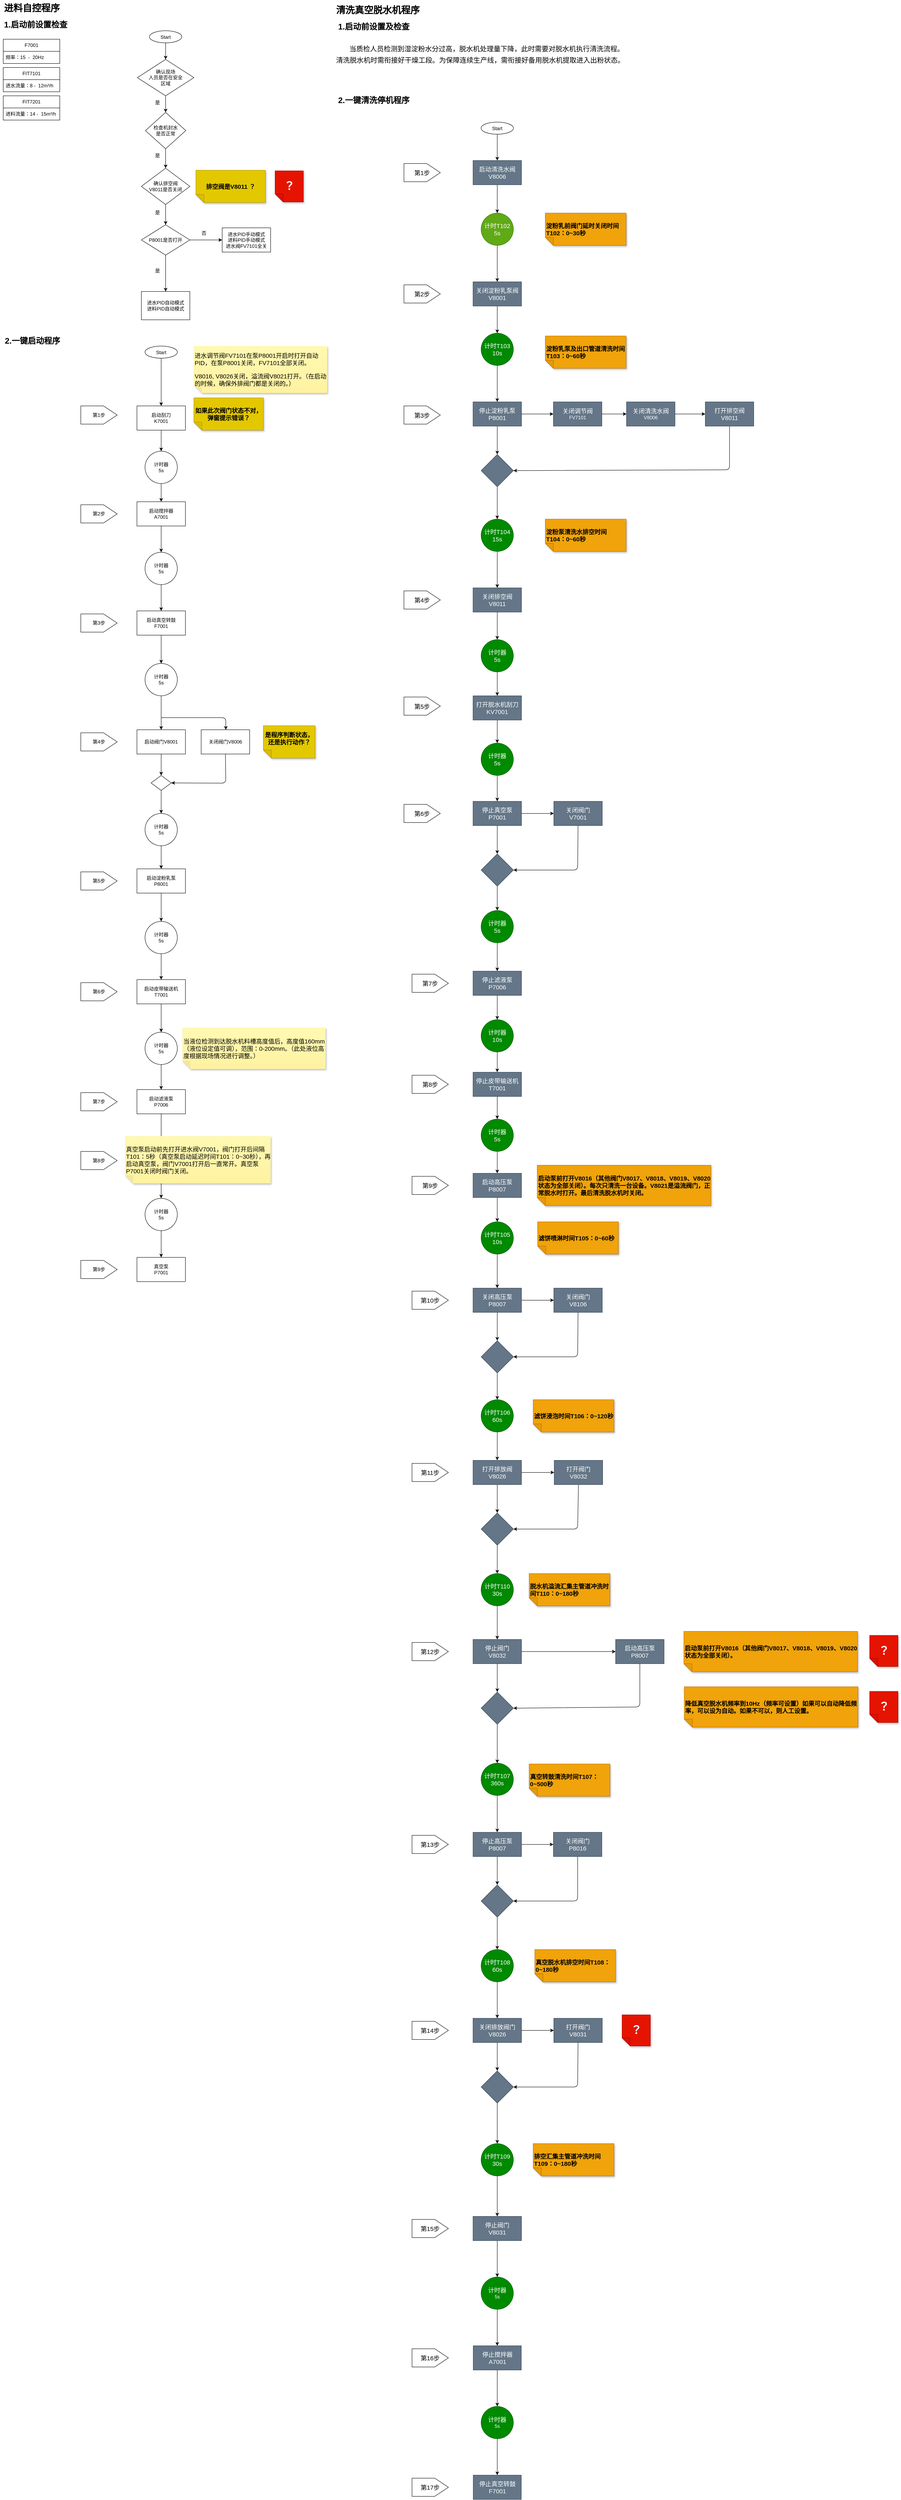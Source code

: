 <mxfile>
    <diagram id="wImYX9leGLHuQFXVxH7y" name="第 1 页">
        <mxGraphModel dx="1159" dy="1942" grid="1" gridSize="10" guides="1" tooltips="1" connect="1" arrows="1" fold="1" page="1" pageScale="1" pageWidth="827" pageHeight="1169" math="0" shadow="0">
            <root>
                <mxCell id="0"/>
                <mxCell id="1" parent="0"/>
                <mxCell id="384" value="F7001" style="swimlane;fontStyle=0;childLayout=stackLayout;horizontal=1;startSize=30;horizontalStack=0;resizeParent=1;resizeParentMax=0;resizeLast=0;collapsible=1;marginBottom=0;whiteSpace=wrap;html=1;fontFamily=Helvetica;fontSize=12;fontColor=default;fillColor=none;gradientColor=none;" parent="1" vertex="1">
                    <mxGeometry x="18" y="-1065" width="140" height="60" as="geometry"/>
                </mxCell>
                <mxCell id="385" value="频率：15&amp;nbsp; -&amp;nbsp; 20Hz" style="text;strokeColor=none;fillColor=none;align=left;verticalAlign=middle;spacingLeft=4;spacingRight=4;overflow=hidden;points=[[0,0.5],[1,0.5]];portConstraint=eastwest;rotatable=0;whiteSpace=wrap;html=1;fontFamily=Helvetica;fontSize=12;fontColor=default;" parent="384" vertex="1">
                    <mxGeometry y="30" width="140" height="30" as="geometry"/>
                </mxCell>
                <mxCell id="388" value="FIT7101" style="swimlane;fontStyle=0;childLayout=stackLayout;horizontal=1;startSize=30;horizontalStack=0;resizeParent=1;resizeParentMax=0;resizeLast=0;collapsible=1;marginBottom=0;whiteSpace=wrap;html=1;fontFamily=Helvetica;fontSize=12;fontColor=default;fillColor=none;gradientColor=none;" parent="1" vertex="1">
                    <mxGeometry x="18" y="-995" width="140" height="60" as="geometry"/>
                </mxCell>
                <mxCell id="389" value="进水流量：8 -&amp;nbsp; 12m³/h" style="text;strokeColor=none;fillColor=none;align=left;verticalAlign=middle;spacingLeft=4;spacingRight=4;overflow=hidden;points=[[0,0.5],[1,0.5]];portConstraint=eastwest;rotatable=0;whiteSpace=wrap;html=1;fontFamily=Helvetica;fontSize=12;fontColor=default;" parent="388" vertex="1">
                    <mxGeometry y="30" width="140" height="30" as="geometry"/>
                </mxCell>
                <UserObject label="FIT7201" tags="" id="390">
                    <mxCell style="swimlane;fontStyle=0;childLayout=stackLayout;horizontal=1;startSize=30;horizontalStack=0;resizeParent=1;resizeParentMax=0;resizeLast=0;collapsible=1;marginBottom=0;whiteSpace=wrap;html=1;fontFamily=Helvetica;fontSize=12;fontColor=default;fillColor=none;gradientColor=none;" parent="1" vertex="1">
                        <mxGeometry x="18" y="-925" width="140" height="60" as="geometry"/>
                    </mxCell>
                </UserObject>
                <mxCell id="391" value="进料流量：14 -&amp;nbsp; 15m³/h" style="text;strokeColor=none;fillColor=none;align=left;verticalAlign=middle;spacingLeft=4;spacingRight=4;overflow=hidden;points=[[0,0.5],[1,0.5]];portConstraint=eastwest;rotatable=0;whiteSpace=wrap;html=1;fontFamily=Helvetica;fontSize=12;fontColor=default;" parent="390" vertex="1">
                    <mxGeometry y="30" width="140" height="30" as="geometry"/>
                </mxCell>
                <mxCell id="427" value="" style="edgeStyle=none;html=1;fontFamily=Helvetica;fontSize=12;fontColor=default;" parent="1" source="425" target="426" edge="1">
                    <mxGeometry relative="1" as="geometry"/>
                </mxCell>
                <mxCell id="425" value="Start" style="ellipse;align=center;" parent="1" vertex="1">
                    <mxGeometry x="380" y="-1086" width="80" height="30" as="geometry"/>
                </mxCell>
                <mxCell id="431" value="" style="edgeStyle=none;html=1;fontFamily=Helvetica;fontSize=12;fontColor=default;" parent="1" source="426" target="430" edge="1">
                    <mxGeometry relative="1" as="geometry"/>
                </mxCell>
                <mxCell id="426" value="确认现场&lt;br&gt;人员是否在安全&lt;br&gt;区域" style="rhombus;whiteSpace=wrap;html=1;align=center;" parent="1" vertex="1">
                    <mxGeometry x="350" y="-1015" width="140" height="90" as="geometry"/>
                </mxCell>
                <mxCell id="440" style="edgeStyle=none;html=1;exitX=0.5;exitY=1;exitDx=0;exitDy=0;entryX=0.5;entryY=0;entryDx=0;entryDy=0;fontFamily=Helvetica;fontSize=12;fontColor=default;" parent="1" source="430" target="439" edge="1">
                    <mxGeometry relative="1" as="geometry"/>
                </mxCell>
                <mxCell id="430" value="检查机封水&lt;br&gt;是否正常" style="rhombus;whiteSpace=wrap;html=1;" parent="1" vertex="1">
                    <mxGeometry x="370" y="-884" width="100" height="90" as="geometry"/>
                </mxCell>
                <mxCell id="448" style="edgeStyle=none;html=1;exitX=0.5;exitY=1;exitDx=0;exitDy=0;entryX=0.5;entryY=0;entryDx=0;entryDy=0;fontFamily=Helvetica;fontSize=12;fontColor=default;" parent="1" source="439" target="443" edge="1">
                    <mxGeometry relative="1" as="geometry"/>
                </mxCell>
                <mxCell id="439" value="确认排空阀&lt;br&gt;V8011是否关闭" style="rhombus;whiteSpace=wrap;html=1;" parent="1" vertex="1">
                    <mxGeometry x="360" y="-746" width="120" height="90" as="geometry"/>
                </mxCell>
                <mxCell id="441" value="" style="edgeStyle=none;html=1;fontFamily=Helvetica;fontSize=12;fontColor=default;" parent="1" source="443" target="444" edge="1">
                    <mxGeometry relative="1" as="geometry"/>
                </mxCell>
                <mxCell id="442" value="" style="edgeStyle=none;html=1;fontFamily=Helvetica;fontSize=12;fontColor=default;" parent="1" source="443" target="446" edge="1">
                    <mxGeometry relative="1" as="geometry"/>
                </mxCell>
                <mxCell id="443" value="P8001是否打开" style="rhombus;whiteSpace=wrap;html=1;" parent="1" vertex="1">
                    <mxGeometry x="360" y="-606" width="120" height="75" as="geometry"/>
                </mxCell>
                <mxCell id="444" value="进水PID自动模式&lt;br&gt;进料PID自动模式" style="whiteSpace=wrap;html=1;" parent="1" vertex="1">
                    <mxGeometry x="360" y="-441" width="120" height="70" as="geometry"/>
                </mxCell>
                <mxCell id="445" value="是" style="text;strokeColor=none;align=center;fillColor=none;html=1;verticalAlign=middle;whiteSpace=wrap;rounded=0;fontFamily=Helvetica;fontSize=12;fontColor=default;" parent="1" vertex="1">
                    <mxGeometry x="381" y="-507" width="38" height="30" as="geometry"/>
                </mxCell>
                <mxCell id="446" value="进水PID手动模式&lt;br&gt;进料PID手动模式&lt;br&gt;进水阀FV7101全关" style="whiteSpace=wrap;html=1;" parent="1" vertex="1">
                    <mxGeometry x="560" y="-598.5" width="120" height="60" as="geometry"/>
                </mxCell>
                <mxCell id="447" value="否" style="text;strokeColor=none;align=center;fillColor=none;html=1;verticalAlign=middle;whiteSpace=wrap;rounded=0;fontFamily=Helvetica;fontSize=12;fontColor=default;" parent="1" vertex="1">
                    <mxGeometry x="495" y="-600" width="40" height="30" as="geometry"/>
                </mxCell>
                <mxCell id="449" value="是" style="text;strokeColor=none;align=center;fillColor=none;html=1;verticalAlign=middle;whiteSpace=wrap;rounded=0;fontFamily=Helvetica;fontSize=12;fontColor=default;" parent="1" vertex="1">
                    <mxGeometry x="381" y="-651" width="38" height="30" as="geometry"/>
                </mxCell>
                <mxCell id="450" value="是" style="text;strokeColor=none;align=center;fillColor=none;html=1;verticalAlign=middle;whiteSpace=wrap;rounded=0;fontFamily=Helvetica;fontSize=12;fontColor=default;" parent="1" vertex="1">
                    <mxGeometry x="381" y="-792" width="38" height="30" as="geometry"/>
                </mxCell>
                <mxCell id="451" value="是" style="text;strokeColor=none;align=center;fillColor=none;html=1;verticalAlign=middle;whiteSpace=wrap;rounded=0;fontFamily=Helvetica;fontSize=12;fontColor=default;" parent="1" vertex="1">
                    <mxGeometry x="381" y="-923" width="38" height="30" as="geometry"/>
                </mxCell>
                <mxCell id="458" value="" style="edgeStyle=none;html=1;fontFamily=Helvetica;fontSize=12;fontColor=default;" parent="1" source="452" target="457" edge="1">
                    <mxGeometry relative="1" as="geometry"/>
                </mxCell>
                <mxCell id="452" value="Start" style="ellipse" parent="1" vertex="1">
                    <mxGeometry x="369" y="-306" width="80" height="30" as="geometry"/>
                </mxCell>
                <mxCell id="462" value="" style="edgeStyle=none;html=1;fontFamily=Helvetica;fontSize=12;fontColor=default;" parent="1" source="457" target="461" edge="1">
                    <mxGeometry relative="1" as="geometry"/>
                </mxCell>
                <mxCell id="457" value="启动刮刀&lt;br&gt;K7001" style="whiteSpace=wrap;html=1;" parent="1" vertex="1">
                    <mxGeometry x="349" y="-158" width="120" height="60" as="geometry"/>
                </mxCell>
                <mxCell id="464" value="" style="edgeStyle=none;html=1;fontFamily=Helvetica;fontSize=12;fontColor=default;" parent="1" source="461" target="463" edge="1">
                    <mxGeometry relative="1" as="geometry"/>
                </mxCell>
                <mxCell id="461" value="计时器&lt;br&gt;5s" style="ellipse;whiteSpace=wrap;html=1;" parent="1" vertex="1">
                    <mxGeometry x="369" y="-46" width="80" height="80" as="geometry"/>
                </mxCell>
                <mxCell id="466" value="" style="edgeStyle=none;html=1;fontFamily=Helvetica;fontSize=12;fontColor=default;" parent="1" source="463" target="465" edge="1">
                    <mxGeometry relative="1" as="geometry"/>
                </mxCell>
                <mxCell id="463" value="启动搅拌器&lt;br&gt;A7001" style="whiteSpace=wrap;html=1;" parent="1" vertex="1">
                    <mxGeometry x="349" y="79" width="120" height="60" as="geometry"/>
                </mxCell>
                <mxCell id="468" value="" style="edgeStyle=none;html=1;fontFamily=Helvetica;fontSize=12;fontColor=default;" parent="1" source="465" target="467" edge="1">
                    <mxGeometry relative="1" as="geometry"/>
                </mxCell>
                <mxCell id="465" value="计时器&lt;br&gt;5s" style="ellipse;whiteSpace=wrap;html=1;" parent="1" vertex="1">
                    <mxGeometry x="369" y="204" width="80" height="80" as="geometry"/>
                </mxCell>
                <mxCell id="470" value="" style="edgeStyle=none;html=1;fontFamily=Helvetica;fontSize=12;fontColor=default;" parent="1" source="467" target="469" edge="1">
                    <mxGeometry relative="1" as="geometry"/>
                </mxCell>
                <mxCell id="467" value="启动真空转鼓&lt;br&gt;F7001" style="whiteSpace=wrap;html=1;" parent="1" vertex="1">
                    <mxGeometry x="349" y="349" width="120" height="60" as="geometry"/>
                </mxCell>
                <mxCell id="472" value="" style="edgeStyle=none;html=1;fontFamily=Helvetica;fontSize=12;fontColor=default;" parent="1" source="469" target="471" edge="1">
                    <mxGeometry relative="1" as="geometry"/>
                </mxCell>
                <mxCell id="469" value="计时器&lt;br&gt;5s" style="ellipse;whiteSpace=wrap;html=1;" parent="1" vertex="1">
                    <mxGeometry x="369" y="479" width="80" height="80" as="geometry"/>
                </mxCell>
                <mxCell id="484" value="" style="edgeStyle=none;html=1;fontFamily=Helvetica;fontSize=12;fontColor=default;" parent="1" source="471" target="483" edge="1">
                    <mxGeometry relative="1" as="geometry"/>
                </mxCell>
                <mxCell id="471" value="启动阀门V8001" style="whiteSpace=wrap;html=1;" parent="1" vertex="1">
                    <mxGeometry x="349" y="643" width="120" height="60" as="geometry"/>
                </mxCell>
                <mxCell id="485" style="edgeStyle=none;html=1;entryX=1;entryY=0.5;entryDx=0;entryDy=0;fontFamily=Helvetica;fontSize=12;fontColor=default;exitX=0.5;exitY=1;exitDx=0;exitDy=0;" parent="1" source="477" target="483" edge="1">
                    <mxGeometry relative="1" as="geometry">
                        <Array as="points">
                            <mxPoint x="569" y="775"/>
                        </Array>
                    </mxGeometry>
                </mxCell>
                <mxCell id="477" value="关闭阀门V8006" style="whiteSpace=wrap;html=1;" parent="1" vertex="1">
                    <mxGeometry x="508" y="643" width="120" height="60" as="geometry"/>
                </mxCell>
                <mxCell id="479" value="" style="edgeStyle=none;orthogonalLoop=1;jettySize=auto;html=1;fontFamily=Helvetica;fontSize=12;fontColor=default;" parent="1" edge="1">
                    <mxGeometry width="80" relative="1" as="geometry">
                        <mxPoint x="409" y="613" as="sourcePoint"/>
                        <mxPoint x="569" y="643" as="targetPoint"/>
                        <Array as="points">
                            <mxPoint x="569" y="613"/>
                        </Array>
                    </mxGeometry>
                </mxCell>
                <mxCell id="487" value="" style="edgeStyle=none;html=1;fontFamily=Helvetica;fontSize=12;fontColor=default;" parent="1" source="483" target="486" edge="1">
                    <mxGeometry relative="1" as="geometry"/>
                </mxCell>
                <mxCell id="483" value="" style="rhombus;whiteSpace=wrap;html=1;" parent="1" vertex="1">
                    <mxGeometry x="384" y="756" width="50" height="37" as="geometry"/>
                </mxCell>
                <mxCell id="489" value="" style="edgeStyle=none;html=1;fontFamily=Helvetica;fontSize=12;fontColor=default;" parent="1" source="486" target="488" edge="1">
                    <mxGeometry relative="1" as="geometry"/>
                </mxCell>
                <mxCell id="486" value="计时器&lt;br&gt;5s" style="ellipse;whiteSpace=wrap;html=1;" parent="1" vertex="1">
                    <mxGeometry x="369" y="850" width="80" height="80" as="geometry"/>
                </mxCell>
                <mxCell id="491" value="" style="edgeStyle=none;html=1;fontFamily=Helvetica;fontSize=12;fontColor=default;" parent="1" source="488" target="490" edge="1">
                    <mxGeometry relative="1" as="geometry"/>
                </mxCell>
                <mxCell id="488" value="启动淀粉乳泵&lt;br&gt;P8001" style="whiteSpace=wrap;html=1;" parent="1" vertex="1">
                    <mxGeometry x="349" y="987" width="120" height="60" as="geometry"/>
                </mxCell>
                <mxCell id="493" value="" style="edgeStyle=none;html=1;fontFamily=Helvetica;fontSize=12;fontColor=default;" parent="1" source="490" target="492" edge="1">
                    <mxGeometry relative="1" as="geometry"/>
                </mxCell>
                <mxCell id="490" value="计时器&lt;br&gt;5s" style="ellipse;whiteSpace=wrap;html=1;" parent="1" vertex="1">
                    <mxGeometry x="369" y="1117" width="80" height="80" as="geometry"/>
                </mxCell>
                <mxCell id="497" value="" style="edgeStyle=none;html=1;fontFamily=Helvetica;fontSize=12;fontColor=#FFFFFF;" parent="1" source="492" target="496" edge="1">
                    <mxGeometry relative="1" as="geometry"/>
                </mxCell>
                <mxCell id="492" value="启动皮带输送机&lt;br&gt;T7001" style="whiteSpace=wrap;html=1;" parent="1" vertex="1">
                    <mxGeometry x="349" y="1261" width="120" height="60" as="geometry"/>
                </mxCell>
                <mxCell id="494" value="&lt;p style=&quot;font-size: 15px;&quot; class=&quot;MsoNormal&quot;&gt;&lt;span&gt;当液位检测到达脱水机料槽高度值后，&lt;/span&gt;高度值160mm（液位设定值可调），范围：0-200mm。（此处液位高度根据现场情况进行调整。）&lt;/p&gt;&lt;p class=&quot;MsoNormal&quot;&gt;&lt;span&gt;&lt;/span&gt;&lt;/p&gt;" style="shape=note;whiteSpace=wrap;html=1;backgroundOutline=1;fontColor=#000000;darkOpacity=0.05;fillColor=#FFF9B2;strokeColor=none;fillStyle=solid;direction=west;gradientDirection=north;gradientColor=#FFF2A1;shadow=1;size=20;pointerEvents=1;fontFamily=Helvetica;fontSize=12;align=left;" parent="1" vertex="1">
                    <mxGeometry x="461.75" y="1380" width="354.25" height="102" as="geometry"/>
                </mxCell>
                <mxCell id="499" value="" style="edgeStyle=none;html=1;fontFamily=Helvetica;fontSize=12;fontColor=#FFFFFF;" parent="1" source="496" target="498" edge="1">
                    <mxGeometry relative="1" as="geometry"/>
                </mxCell>
                <mxCell id="496" value="计时器&lt;br&gt;5s" style="ellipse;whiteSpace=wrap;html=1;" parent="1" vertex="1">
                    <mxGeometry x="369" y="1391" width="80" height="80" as="geometry"/>
                </mxCell>
                <mxCell id="501" value="" style="edgeStyle=none;html=1;fontFamily=Helvetica;fontSize=12;fontColor=#FFFFFF;" parent="1" source="498" target="500" edge="1">
                    <mxGeometry relative="1" as="geometry"/>
                </mxCell>
                <mxCell id="498" value="启动滤液泵&lt;br&gt;P7006" style="whiteSpace=wrap;html=1;" parent="1" vertex="1">
                    <mxGeometry x="349" y="1533" width="120" height="60" as="geometry"/>
                </mxCell>
                <mxCell id="503" value="" style="edgeStyle=none;html=1;fontFamily=Helvetica;fontSize=12;fontColor=#FFFFFF;" parent="1" source="500" target="502" edge="1">
                    <mxGeometry relative="1" as="geometry"/>
                </mxCell>
                <mxCell id="500" value="计时器&lt;br&gt;5s" style="ellipse;whiteSpace=wrap;html=1;" parent="1" vertex="1">
                    <mxGeometry x="369" y="1802" width="80" height="80" as="geometry"/>
                </mxCell>
                <mxCell id="502" value="真空泵&lt;br&gt;P7001" style="whiteSpace=wrap;html=1;" parent="1" vertex="1">
                    <mxGeometry x="349" y="1948" width="120" height="60" as="geometry"/>
                </mxCell>
                <mxCell id="504" value="&lt;p style=&quot;&quot; class=&quot;MsoNormal&quot;&gt;&lt;font style=&quot;font-size: 15px;&quot;&gt;真空泵启动前先打开进水阀V7001，阀门打开后间隔T101：5秒（真空泵启动延迟时间T101：0~30秒），再启动真空泵，阀门V7001打开后一直常开。真空泵P7001关闭时阀门关闭。&lt;/font&gt;&lt;span&gt;&lt;/span&gt;&lt;/p&gt;&lt;p class=&quot;MsoNormal&quot;&gt;&lt;span&gt;&lt;/span&gt;&lt;/p&gt;" style="shape=note;whiteSpace=wrap;html=1;backgroundOutline=1;fontColor=#000000;darkOpacity=0.05;fillColor=#FFF9B2;strokeColor=none;fillStyle=solid;direction=west;gradientDirection=north;gradientColor=#FFF2A1;shadow=1;size=20;pointerEvents=1;fontFamily=Helvetica;fontSize=12;align=left;" parent="1" vertex="1">
                    <mxGeometry x="320" y="1648" width="360" height="117" as="geometry"/>
                </mxCell>
                <mxCell id="505" value="&lt;p style=&quot;font-size: 15px;&quot; class=&quot;MsoNormal&quot;&gt;&lt;font style=&quot;font-size: 15px;&quot;&gt;进水调节阀FV7101在泵P8001开启时打开自动PID，在泵P8001关闭，FV7101全部关闭。&lt;/font&gt;&lt;/p&gt;&lt;p style=&quot;font-size: 15px;&quot; class=&quot;MsoNormal&quot;&gt;&lt;font style=&quot;font-size: 15px;&quot;&gt;V8016, V8026关闭，溢流阀V8021打开。（在启动的时候，确保外排阀门都是关闭的。）&lt;/font&gt;&lt;span style=&quot;font-size: 13px;&quot;&gt;&lt;/span&gt;&lt;/p&gt;&lt;p class=&quot;MsoNormal&quot;&gt;&lt;span&gt;&lt;/span&gt;&lt;/p&gt;" style="shape=note;whiteSpace=wrap;html=1;backgroundOutline=1;fontColor=#000000;darkOpacity=0.05;fillColor=#FFF9B2;strokeColor=none;fillStyle=solid;direction=west;gradientDirection=north;gradientColor=#FFF2A1;shadow=1;size=20;pointerEvents=1;fontFamily=Helvetica;fontSize=12;align=left;" parent="1" vertex="1">
                    <mxGeometry x="490" y="-306" width="330" height="116" as="geometry"/>
                </mxCell>
                <mxCell id="506" value="第1步" style="shape=offPageConnector;whiteSpace=wrap;html=1;direction=north;" parent="1" vertex="1">
                    <mxGeometry x="210" y="-158" width="90" height="45" as="geometry"/>
                </mxCell>
                <mxCell id="509" value="1.启动前设置检查" style="text;strokeColor=none;fillColor=none;html=1;fontSize=20;fontStyle=1;verticalAlign=middle;align=center;" parent="1" vertex="1">
                    <mxGeometry x="18" y="-1122" width="160" height="40" as="geometry"/>
                </mxCell>
                <mxCell id="510" value="2.一键启动程序" style="text;strokeColor=none;fillColor=none;html=1;fontSize=20;fontStyle=1;verticalAlign=middle;align=center;" parent="1" vertex="1">
                    <mxGeometry x="10" y="-340" width="160" height="40" as="geometry"/>
                </mxCell>
                <mxCell id="511" value="第2步" style="shape=offPageConnector;whiteSpace=wrap;html=1;direction=north;" parent="1" vertex="1">
                    <mxGeometry x="210" y="86.5" width="90" height="45" as="geometry"/>
                </mxCell>
                <mxCell id="512" value="第3步" style="shape=offPageConnector;whiteSpace=wrap;html=1;direction=north;" parent="1" vertex="1">
                    <mxGeometry x="210" y="356.5" width="90" height="45" as="geometry"/>
                </mxCell>
                <mxCell id="513" value="第4步" style="shape=offPageConnector;whiteSpace=wrap;html=1;direction=north;" parent="1" vertex="1">
                    <mxGeometry x="210" y="650.5" width="90" height="45" as="geometry"/>
                </mxCell>
                <mxCell id="514" value="第5步" style="shape=offPageConnector;whiteSpace=wrap;html=1;direction=north;" parent="1" vertex="1">
                    <mxGeometry x="210" y="994.5" width="90" height="45" as="geometry"/>
                </mxCell>
                <mxCell id="515" value="第6步" style="shape=offPageConnector;whiteSpace=wrap;html=1;direction=north;" parent="1" vertex="1">
                    <mxGeometry x="210" y="1268.5" width="90" height="45" as="geometry"/>
                </mxCell>
                <mxCell id="516" value="第7步" style="shape=offPageConnector;whiteSpace=wrap;html=1;direction=north;" parent="1" vertex="1">
                    <mxGeometry x="210" y="1540.5" width="90" height="45" as="geometry"/>
                </mxCell>
                <mxCell id="517" value="第8步" style="shape=offPageConnector;whiteSpace=wrap;html=1;direction=north;" parent="1" vertex="1">
                    <mxGeometry x="210" y="1686" width="90" height="45" as="geometry"/>
                </mxCell>
                <mxCell id="518" value="第9步" style="shape=offPageConnector;whiteSpace=wrap;html=1;direction=north;" parent="1" vertex="1">
                    <mxGeometry x="210" y="1955.5" width="90" height="45" as="geometry"/>
                </mxCell>
                <mxCell id="519" value="&lt;font style=&quot;font-size: 15px;&quot;&gt;&lt;b&gt;是程序判断状态，还是执行动作？&lt;br&gt;&lt;br&gt;&lt;/b&gt;&lt;/font&gt;" style="shape=note;whiteSpace=wrap;html=1;backgroundOutline=1;fontColor=#000000;darkOpacity=0.05;fillColor=#e3c800;strokeColor=#B09500;fillStyle=solid;direction=west;gradientDirection=north;shadow=1;size=20;pointerEvents=1;" parent="1" vertex="1">
                    <mxGeometry x="662" y="633" width="128" height="80" as="geometry"/>
                </mxCell>
                <mxCell id="521" value="&lt;font style=&quot;font-size: 15px;&quot;&gt;&lt;b&gt;如果此次阀门状态不对，弹窗提示错误？&lt;br&gt;&lt;/b&gt;&lt;/font&gt;" style="shape=note;whiteSpace=wrap;html=1;backgroundOutline=1;fontColor=#000000;darkOpacity=0.05;fillColor=#e3c800;strokeColor=#B09500;fillStyle=solid;direction=west;gradientDirection=north;shadow=1;size=20;pointerEvents=1;" parent="1" vertex="1">
                    <mxGeometry x="490" y="-178" width="172" height="80" as="geometry"/>
                </mxCell>
                <mxCell id="522" value="清洗真空脱水机程序" style="text;strokeColor=none;fillColor=none;html=1;fontSize=23;fontStyle=1;verticalAlign=middle;align=center;" vertex="1" parent="1">
                    <mxGeometry x="840" y="-1157" width="210" height="40" as="geometry"/>
                </mxCell>
                <mxCell id="523" value="进料自控程序" style="text;strokeColor=none;fillColor=none;html=1;fontSize=23;fontStyle=1;verticalAlign=middle;align=left;" vertex="1" parent="1">
                    <mxGeometry x="18" y="-1162" width="210" height="40" as="geometry"/>
                </mxCell>
                <mxCell id="524" value="1.启动前设置及检查" style="text;strokeColor=none;fillColor=none;html=1;fontSize=20;fontStyle=1;verticalAlign=middle;align=center;" vertex="1" parent="1">
                    <mxGeometry x="840" y="-1117" width="190" height="40" as="geometry"/>
                </mxCell>
                <mxCell id="525" value="&lt;p style=&quot;&quot; class=&quot;MsoNormal&quot;&gt;&lt;span&gt;&lt;font style=&quot;font-size: 17px;&quot;&gt;&amp;nbsp; &amp;nbsp; &amp;nbsp; &amp;nbsp;当质检人员检测到湿淀粉水分过高，脱水机处理量下降，此时需要对脱水机执行清洗流程。清洗脱水机时需衔接好干燥工段。为保障连续生产线，需衔接好备用脱水机提取进入出粉状态。&lt;/font&gt;&lt;/span&gt;&lt;span&gt;&lt;/span&gt;&lt;/p&gt;" style="text;strokeColor=none;align=left;fillColor=none;html=1;verticalAlign=middle;whiteSpace=wrap;rounded=0;fontSize=23;" vertex="1" parent="1">
                    <mxGeometry x="840" y="-1084" width="730" height="110" as="geometry"/>
                </mxCell>
                <mxCell id="526" value="2.一键清洗停机程序" style="text;strokeColor=none;fillColor=none;html=1;fontSize=20;fontStyle=1;verticalAlign=middle;align=center;" vertex="1" parent="1">
                    <mxGeometry x="840" y="-935" width="190" height="40" as="geometry"/>
                </mxCell>
                <mxCell id="529" value="" style="edgeStyle=none;html=1;fontSize=17;" edge="1" parent="1" source="527" target="528">
                    <mxGeometry relative="1" as="geometry"/>
                </mxCell>
                <mxCell id="527" value="Start" style="ellipse" vertex="1" parent="1">
                    <mxGeometry x="1201" y="-860" width="80" height="30" as="geometry"/>
                </mxCell>
                <mxCell id="531" value="" style="edgeStyle=none;html=1;fontSize=15;" edge="1" parent="1" source="528" target="530">
                    <mxGeometry relative="1" as="geometry"/>
                </mxCell>
                <mxCell id="528" value="&lt;font style=&quot;font-size: 15px;&quot;&gt;启动清洗水阀&lt;br&gt;V8006&lt;br&gt;&lt;/font&gt;" style="whiteSpace=wrap;html=1;fillColor=#647687;fontColor=#ffffff;strokeColor=#314354;" vertex="1" parent="1">
                    <mxGeometry x="1181" y="-765" width="120" height="60" as="geometry"/>
                </mxCell>
                <mxCell id="533" value="" style="edgeStyle=none;html=1;fontSize=15;" edge="1" parent="1" source="530" target="532">
                    <mxGeometry relative="1" as="geometry"/>
                </mxCell>
                <mxCell id="530" value="&lt;font style=&quot;font-size: 15px;&quot;&gt;计时T102&lt;br&gt;5s&lt;/font&gt;" style="ellipse;whiteSpace=wrap;html=1;fillColor=#60a917;strokeColor=#2D7600;fontColor=#ffffff;" vertex="1" parent="1">
                    <mxGeometry x="1201" y="-635" width="80" height="80" as="geometry"/>
                </mxCell>
                <mxCell id="539" style="edgeStyle=none;html=1;exitX=0.5;exitY=1;exitDx=0;exitDy=0;entryX=0.5;entryY=0;entryDx=0;entryDy=0;fontSize=15;" edge="1" parent="1" source="532" target="538">
                    <mxGeometry relative="1" as="geometry"/>
                </mxCell>
                <mxCell id="532" value="&lt;font style=&quot;font-size: 15px;&quot;&gt;关闭淀粉乳泵阀&lt;br&gt;V8001&lt;/font&gt;" style="whiteSpace=wrap;html=1;fillColor=#647687;strokeColor=#314354;fontColor=#ffffff;" vertex="1" parent="1">
                    <mxGeometry x="1181" y="-465" width="120" height="60" as="geometry"/>
                </mxCell>
                <mxCell id="545" value="" style="edgeStyle=none;html=1;fontSize=15;" edge="1" parent="1" source="538" target="544">
                    <mxGeometry relative="1" as="geometry"/>
                </mxCell>
                <mxCell id="538" value="&lt;font style=&quot;font-size: 15px;&quot;&gt;计时T103&lt;br&gt;10s&lt;/font&gt;" style="ellipse;whiteSpace=wrap;html=1;fillColor=#008a00;strokeColor=#005700;fontColor=#ffffff;" vertex="1" parent="1">
                    <mxGeometry x="1201" y="-338" width="80" height="80" as="geometry"/>
                </mxCell>
                <mxCell id="540" value="&lt;p style=&quot;font-size: 15px;&quot; class=&quot;MsoNormal&quot;&gt;&lt;b&gt;淀粉乳前阀门延时关闭时间T102：0~30秒&lt;/b&gt;&lt;/p&gt;" style="shape=note;whiteSpace=wrap;html=1;backgroundOutline=1;fontColor=#000000;darkOpacity=0.05;fillColor=#f0a30a;strokeColor=#BD7000;fillStyle=solid;direction=west;gradientDirection=north;shadow=1;size=20;pointerEvents=1;align=left;" vertex="1" parent="1">
                    <mxGeometry x="1360" y="-635" width="200" height="80" as="geometry"/>
                </mxCell>
                <mxCell id="541" value="&lt;p style=&quot;font-size: 15px;&quot; class=&quot;MsoNormal&quot;&gt;&lt;b&gt;&lt;span&gt;淀粉乳泵及出口管道清洗时间&lt;/span&gt;&lt;span&gt;T&lt;/span&gt;&lt;span&gt;103&lt;/span&gt;&lt;span&gt;：0&lt;/span&gt;&lt;span&gt;~60&lt;/span&gt;&lt;span&gt;秒&lt;/span&gt;&lt;/b&gt;&lt;/p&gt;" style="shape=note;whiteSpace=wrap;html=1;backgroundOutline=1;fontColor=#000000;darkOpacity=0.05;fillColor=#f0a30a;strokeColor=#BD7000;fillStyle=solid;direction=west;gradientDirection=north;shadow=1;size=20;pointerEvents=1;align=left;" vertex="1" parent="1">
                    <mxGeometry x="1360" y="-331" width="200" height="80" as="geometry"/>
                </mxCell>
                <mxCell id="542" value="&lt;font style=&quot;font-size: 15px;&quot;&gt;第1步&lt;/font&gt;" style="shape=offPageConnector;whiteSpace=wrap;html=1;direction=north;" vertex="1" parent="1">
                    <mxGeometry x="1010" y="-757.5" width="90" height="45" as="geometry"/>
                </mxCell>
                <mxCell id="543" value="&lt;font style=&quot;font-size: 15px;&quot;&gt;第2步&lt;/font&gt;" style="shape=offPageConnector;whiteSpace=wrap;html=1;direction=north;" vertex="1" parent="1">
                    <mxGeometry x="1010" y="-457.5" width="90" height="45" as="geometry"/>
                </mxCell>
                <mxCell id="551" value="" style="edgeStyle=none;html=1;fontSize=15;" edge="1" parent="1" source="544" target="550">
                    <mxGeometry relative="1" as="geometry"/>
                </mxCell>
                <mxCell id="555" value="" style="edgeStyle=none;html=1;fontSize=15;" edge="1" parent="1" source="544" target="554">
                    <mxGeometry relative="1" as="geometry"/>
                </mxCell>
                <mxCell id="544" value="&lt;font style=&quot;font-size: 15px;&quot;&gt;停止淀粉乳泵&lt;br&gt;P8001&lt;/font&gt;" style="whiteSpace=wrap;html=1;fillColor=#647687;strokeColor=#314354;fontColor=#ffffff;" vertex="1" parent="1">
                    <mxGeometry x="1181" y="-168" width="120" height="60" as="geometry"/>
                </mxCell>
                <mxCell id="553" value="" style="edgeStyle=none;html=1;fontSize=15;" edge="1" parent="1" source="550" target="552">
                    <mxGeometry relative="1" as="geometry"/>
                </mxCell>
                <mxCell id="550" value="&lt;span style=&quot;font-size: 15px;&quot;&gt;关闭调节阀&lt;br&gt;&lt;/span&gt;FV7101" style="whiteSpace=wrap;html=1;fillColor=#647687;strokeColor=#314354;fontColor=#ffffff;" vertex="1" parent="1">
                    <mxGeometry x="1380" y="-168" width="120" height="60" as="geometry"/>
                </mxCell>
                <mxCell id="559" value="" style="edgeStyle=none;html=1;fontSize=15;" edge="1" parent="1" source="552" target="558">
                    <mxGeometry relative="1" as="geometry"/>
                </mxCell>
                <mxCell id="552" value="&lt;span style=&quot;font-size: 15px;&quot;&gt;关闭清洗水阀&lt;br&gt;&lt;/span&gt;V8006" style="whiteSpace=wrap;html=1;fillColor=#647687;strokeColor=#314354;fontColor=#ffffff;" vertex="1" parent="1">
                    <mxGeometry x="1561" y="-168" width="120" height="60" as="geometry"/>
                </mxCell>
                <mxCell id="563" value="" style="edgeStyle=none;html=1;fontSize=15;" edge="1" parent="1" source="554" target="562">
                    <mxGeometry relative="1" as="geometry"/>
                </mxCell>
                <mxCell id="554" value="" style="rhombus;whiteSpace=wrap;html=1;fillColor=#647687;fontColor=#ffffff;strokeColor=#314354;" vertex="1" parent="1">
                    <mxGeometry x="1201" y="-38" width="80" height="80" as="geometry"/>
                </mxCell>
                <mxCell id="557" value="&lt;font style=&quot;font-size: 15px;&quot;&gt;&lt;b&gt;排空阀是V8011 ？&lt;br&gt;&lt;/b&gt;&lt;/font&gt;" style="shape=note;whiteSpace=wrap;html=1;backgroundOutline=1;fontColor=#000000;darkOpacity=0.05;fillColor=#e3c800;strokeColor=#B09500;fillStyle=solid;direction=west;gradientDirection=north;shadow=1;size=20;pointerEvents=1;" vertex="1" parent="1">
                    <mxGeometry x="495" y="-741" width="172" height="80" as="geometry"/>
                </mxCell>
                <mxCell id="560" style="edgeStyle=none;html=1;exitX=0.5;exitY=1;exitDx=0;exitDy=0;fontSize=15;entryX=1;entryY=0.5;entryDx=0;entryDy=0;" edge="1" parent="1" source="558" target="554">
                    <mxGeometry relative="1" as="geometry">
                        <Array as="points">
                            <mxPoint x="1816"/>
                        </Array>
                    </mxGeometry>
                </mxCell>
                <mxCell id="558" value="&lt;span style=&quot;font-size: 15px;&quot;&gt;打开排空阀&lt;br&gt;V8011&lt;br&gt;&lt;/span&gt;" style="whiteSpace=wrap;html=1;fillColor=#647687;strokeColor=#314354;fontColor=#ffffff;" vertex="1" parent="1">
                    <mxGeometry x="1756" y="-168" width="120" height="60" as="geometry"/>
                </mxCell>
                <mxCell id="561" value="&lt;font style=&quot;font-size: 15px;&quot;&gt;第3步&lt;/font&gt;" style="shape=offPageConnector;whiteSpace=wrap;html=1;direction=north;" vertex="1" parent="1">
                    <mxGeometry x="1010" y="-158" width="90" height="45" as="geometry"/>
                </mxCell>
                <mxCell id="571" style="edgeStyle=none;html=1;exitX=0.5;exitY=1;exitDx=0;exitDy=0;entryX=0.5;entryY=0;entryDx=0;entryDy=0;fontSize=15;" edge="1" parent="1" source="562" target="565">
                    <mxGeometry relative="1" as="geometry"/>
                </mxCell>
                <mxCell id="562" value="&lt;font style=&quot;font-size: 15px;&quot;&gt;计时T104&lt;br&gt;15s&lt;/font&gt;" style="ellipse;whiteSpace=wrap;html=1;fillColor=#008a00;strokeColor=#005700;fontColor=#ffffff;" vertex="1" parent="1">
                    <mxGeometry x="1201" y="122" width="80" height="80" as="geometry"/>
                </mxCell>
                <mxCell id="564" value="&lt;p style=&quot;font-size: 15px;&quot; class=&quot;MsoNormal&quot;&gt;&lt;b&gt;&lt;span&gt;淀粉泵清洗水排空时间&lt;/span&gt;&lt;span&gt;T&lt;/span&gt;&lt;span&gt;104&lt;/span&gt;&lt;span&gt;：0&lt;/span&gt;&lt;span&gt;~60&lt;/span&gt;&lt;span&gt;秒&lt;/span&gt;&lt;/b&gt;&lt;/p&gt;" style="shape=note;whiteSpace=wrap;html=1;backgroundOutline=1;fontColor=#000000;darkOpacity=0.05;fillColor=#f0a30a;strokeColor=#BD7000;fillStyle=solid;direction=west;gradientDirection=north;shadow=1;size=20;pointerEvents=1;align=left;" vertex="1" parent="1">
                    <mxGeometry x="1360" y="122" width="200" height="80" as="geometry"/>
                </mxCell>
                <mxCell id="575" style="edgeStyle=none;html=1;exitX=0.5;exitY=1;exitDx=0;exitDy=0;entryX=0.5;entryY=0;entryDx=0;entryDy=0;fontSize=15;" edge="1" parent="1" source="565" target="574">
                    <mxGeometry relative="1" as="geometry"/>
                </mxCell>
                <mxCell id="565" value="&lt;span style=&quot;font-size: 15px;&quot;&gt;关闭排空阀&lt;br&gt;V8011&lt;br&gt;&lt;/span&gt;" style="whiteSpace=wrap;html=1;fillColor=#647687;strokeColor=#314354;fontColor=#ffffff;" vertex="1" parent="1">
                    <mxGeometry x="1181" y="292" width="120" height="60" as="geometry"/>
                </mxCell>
                <mxCell id="570" value="&lt;font style=&quot;font-size: 15px;&quot;&gt;第4步&lt;/font&gt;" style="shape=offPageConnector;whiteSpace=wrap;html=1;direction=north;" vertex="1" parent="1">
                    <mxGeometry x="1010" y="299.5" width="90" height="45" as="geometry"/>
                </mxCell>
                <mxCell id="577" style="edgeStyle=none;html=1;exitX=0.5;exitY=1;exitDx=0;exitDy=0;entryX=0.5;entryY=0;entryDx=0;entryDy=0;fontSize=15;" edge="1" parent="1" source="574" target="576">
                    <mxGeometry relative="1" as="geometry"/>
                </mxCell>
                <mxCell id="574" value="&lt;font style=&quot;font-size: 15px;&quot;&gt;计时器&lt;br&gt;5s&lt;/font&gt;" style="ellipse;whiteSpace=wrap;html=1;fillColor=#008a00;strokeColor=#005700;fontColor=#ffffff;" vertex="1" parent="1">
                    <mxGeometry x="1201" y="420" width="80" height="80" as="geometry"/>
                </mxCell>
                <mxCell id="579" style="edgeStyle=none;html=1;exitX=0.5;exitY=1;exitDx=0;exitDy=0;entryX=0.5;entryY=0;entryDx=0;entryDy=0;fontSize=15;" edge="1" parent="1" source="576" target="578">
                    <mxGeometry relative="1" as="geometry"/>
                </mxCell>
                <mxCell id="576" value="&lt;span style=&quot;font-size: 15px;&quot;&gt;打开脱水机刮刀&lt;br&gt;KV7001&lt;br&gt;&lt;/span&gt;" style="whiteSpace=wrap;html=1;fillColor=#647687;strokeColor=#314354;fontColor=#ffffff;" vertex="1" parent="1">
                    <mxGeometry x="1181" y="559" width="120" height="60" as="geometry"/>
                </mxCell>
                <mxCell id="581" style="edgeStyle=none;html=1;exitX=0.5;exitY=1;exitDx=0;exitDy=0;entryX=0.5;entryY=0;entryDx=0;entryDy=0;fontSize=15;" edge="1" parent="1" source="578" target="580">
                    <mxGeometry relative="1" as="geometry"/>
                </mxCell>
                <mxCell id="578" value="&lt;font style=&quot;font-size: 15px;&quot;&gt;计时器&lt;br&gt;5s&lt;/font&gt;" style="ellipse;whiteSpace=wrap;html=1;fillColor=#008a00;strokeColor=#005700;fontColor=#ffffff;" vertex="1" parent="1">
                    <mxGeometry x="1201" y="676" width="80" height="80" as="geometry"/>
                </mxCell>
                <mxCell id="585" value="" style="edgeStyle=none;html=1;fontSize=15;" edge="1" parent="1" source="580" target="584">
                    <mxGeometry relative="1" as="geometry"/>
                </mxCell>
                <mxCell id="587" value="" style="edgeStyle=none;html=1;fontSize=15;" edge="1" parent="1" source="580" target="586">
                    <mxGeometry relative="1" as="geometry"/>
                </mxCell>
                <mxCell id="580" value="&lt;span style=&quot;font-size: 15px;&quot;&gt;停止真空泵&lt;br&gt;P7001&lt;br&gt;&lt;/span&gt;" style="whiteSpace=wrap;html=1;fillColor=#647687;strokeColor=#314354;fontColor=#ffffff;" vertex="1" parent="1">
                    <mxGeometry x="1181" y="820" width="120" height="60" as="geometry"/>
                </mxCell>
                <mxCell id="582" value="&lt;font style=&quot;font-size: 15px;&quot;&gt;第5步&lt;/font&gt;" style="shape=offPageConnector;whiteSpace=wrap;html=1;direction=north;" vertex="1" parent="1">
                    <mxGeometry x="1010" y="562" width="90" height="45" as="geometry"/>
                </mxCell>
                <mxCell id="583" value="&lt;font style=&quot;font-size: 15px;&quot;&gt;第6步&lt;/font&gt;" style="shape=offPageConnector;whiteSpace=wrap;html=1;direction=north;" vertex="1" parent="1">
                    <mxGeometry x="1010" y="827.5" width="90" height="45" as="geometry"/>
                </mxCell>
                <mxCell id="588" style="edgeStyle=none;html=1;exitX=0.5;exitY=1;exitDx=0;exitDy=0;entryX=1;entryY=0.5;entryDx=0;entryDy=0;fontSize=15;" edge="1" parent="1" source="584" target="586">
                    <mxGeometry relative="1" as="geometry">
                        <Array as="points">
                            <mxPoint x="1440" y="990"/>
                        </Array>
                    </mxGeometry>
                </mxCell>
                <mxCell id="584" value="&lt;span style=&quot;font-size: 15px;&quot;&gt;关闭阀门&lt;br&gt;V7001&lt;br&gt;&lt;/span&gt;" style="whiteSpace=wrap;html=1;fillColor=#647687;strokeColor=#314354;fontColor=#ffffff;" vertex="1" parent="1">
                    <mxGeometry x="1381" y="820" width="120" height="60" as="geometry"/>
                </mxCell>
                <mxCell id="590" style="edgeStyle=none;html=1;exitX=0.5;exitY=1;exitDx=0;exitDy=0;entryX=0.5;entryY=0;entryDx=0;entryDy=0;fontSize=15;" edge="1" parent="1" source="586" target="589">
                    <mxGeometry relative="1" as="geometry"/>
                </mxCell>
                <mxCell id="586" value="" style="rhombus;whiteSpace=wrap;html=1;fillColor=#647687;strokeColor=#314354;fontColor=#ffffff;" vertex="1" parent="1">
                    <mxGeometry x="1201" y="950" width="80" height="80" as="geometry"/>
                </mxCell>
                <mxCell id="592" style="edgeStyle=none;html=1;exitX=0.5;exitY=1;exitDx=0;exitDy=0;entryX=0.5;entryY=0;entryDx=0;entryDy=0;fontSize=15;" edge="1" parent="1" source="589" target="591">
                    <mxGeometry relative="1" as="geometry"/>
                </mxCell>
                <mxCell id="589" value="&lt;font style=&quot;font-size: 15px;&quot;&gt;计时器&lt;br&gt;5s&lt;/font&gt;" style="ellipse;whiteSpace=wrap;html=1;fillColor=#008a00;strokeColor=#005700;fontColor=#ffffff;" vertex="1" parent="1">
                    <mxGeometry x="1201" y="1090" width="80" height="80" as="geometry"/>
                </mxCell>
                <mxCell id="595" style="edgeStyle=none;html=1;exitX=0.5;exitY=1;exitDx=0;exitDy=0;entryX=0.5;entryY=0;entryDx=0;entryDy=0;fontSize=15;" edge="1" parent="1" source="591" target="594">
                    <mxGeometry relative="1" as="geometry"/>
                </mxCell>
                <mxCell id="591" value="&lt;span style=&quot;font-size: 15px;&quot;&gt;停止滤液泵&lt;br&gt;P7006&lt;br&gt;&lt;/span&gt;" style="whiteSpace=wrap;html=1;fillColor=#647687;strokeColor=#314354;fontColor=#ffffff;" vertex="1" parent="1">
                    <mxGeometry x="1181" y="1240" width="120" height="60" as="geometry"/>
                </mxCell>
                <mxCell id="593" value="&lt;font style=&quot;font-size: 15px;&quot;&gt;第7步&lt;/font&gt;" style="shape=offPageConnector;whiteSpace=wrap;html=1;direction=north;" vertex="1" parent="1">
                    <mxGeometry x="1030" y="1247.5" width="90" height="45" as="geometry"/>
                </mxCell>
                <mxCell id="597" style="edgeStyle=none;html=1;exitX=0.5;exitY=1;exitDx=0;exitDy=0;entryX=0.5;entryY=0;entryDx=0;entryDy=0;fontSize=15;" edge="1" parent="1" source="594" target="596">
                    <mxGeometry relative="1" as="geometry"/>
                </mxCell>
                <mxCell id="594" value="&lt;font style=&quot;font-size: 15px;&quot;&gt;计时器&lt;br&gt;10s&lt;/font&gt;" style="ellipse;whiteSpace=wrap;html=1;fillColor=#008a00;strokeColor=#005700;fontColor=#ffffff;" vertex="1" parent="1">
                    <mxGeometry x="1201" y="1360" width="80" height="80" as="geometry"/>
                </mxCell>
                <mxCell id="600" style="edgeStyle=none;html=1;exitX=0.5;exitY=1;exitDx=0;exitDy=0;entryX=0.5;entryY=0;entryDx=0;entryDy=0;fontSize=15;" edge="1" parent="1" source="596" target="599">
                    <mxGeometry relative="1" as="geometry"/>
                </mxCell>
                <mxCell id="596" value="&lt;span style=&quot;font-size: 15px;&quot;&gt;停止皮带输送机&lt;br&gt;T7001&lt;br&gt;&lt;/span&gt;" style="whiteSpace=wrap;html=1;fillColor=#647687;strokeColor=#314354;fontColor=#ffffff;" vertex="1" parent="1">
                    <mxGeometry x="1181" y="1490" width="120" height="60" as="geometry"/>
                </mxCell>
                <mxCell id="598" value="&lt;font style=&quot;font-size: 15px;&quot;&gt;第8步&lt;/font&gt;" style="shape=offPageConnector;whiteSpace=wrap;html=1;direction=north;" vertex="1" parent="1">
                    <mxGeometry x="1030" y="1497.5" width="90" height="45" as="geometry"/>
                </mxCell>
                <mxCell id="602" style="edgeStyle=none;html=1;exitX=0.5;exitY=1;exitDx=0;exitDy=0;entryX=0.5;entryY=0;entryDx=0;entryDy=0;fontSize=15;" edge="1" parent="1" source="599" target="601">
                    <mxGeometry relative="1" as="geometry"/>
                </mxCell>
                <mxCell id="599" value="&lt;font style=&quot;font-size: 15px;&quot;&gt;计时器&lt;br&gt;5s&lt;/font&gt;" style="ellipse;whiteSpace=wrap;html=1;fillColor=#008a00;strokeColor=#005700;fontColor=#ffffff;" vertex="1" parent="1">
                    <mxGeometry x="1201" y="1606" width="80" height="80" as="geometry"/>
                </mxCell>
                <mxCell id="606" style="edgeStyle=none;html=1;exitX=0.5;exitY=1;exitDx=0;exitDy=0;entryX=0.5;entryY=0;entryDx=0;entryDy=0;fontSize=15;" edge="1" parent="1" source="601" target="605">
                    <mxGeometry relative="1" as="geometry"/>
                </mxCell>
                <mxCell id="601" value="&lt;span style=&quot;font-size: 15px;&quot;&gt;启动高压泵&lt;br&gt;P8007&lt;br&gt;&lt;/span&gt;" style="whiteSpace=wrap;html=1;fillColor=#647687;strokeColor=#314354;fontColor=#ffffff;" vertex="1" parent="1">
                    <mxGeometry x="1181" y="1740" width="120" height="60" as="geometry"/>
                </mxCell>
                <mxCell id="603" value="&lt;font style=&quot;font-size: 15px;&quot;&gt;第9步&lt;/font&gt;" style="shape=offPageConnector;whiteSpace=wrap;html=1;direction=north;" vertex="1" parent="1">
                    <mxGeometry x="1030" y="1747.5" width="90" height="45" as="geometry"/>
                </mxCell>
                <mxCell id="604" value="&lt;p style=&quot;font-size: 15px;&quot; class=&quot;MsoNormal&quot;&gt;&lt;b&gt;&lt;span&gt;启动泵前打开V&lt;/span&gt;&lt;span&gt;8016&lt;/span&gt;&lt;span&gt;（其他阀门V&lt;/span&gt;&lt;span&gt;8017&lt;/span&gt;&lt;span&gt;、V&lt;/span&gt;&lt;span&gt;8018&lt;/span&gt;&lt;span&gt;、V&lt;/span&gt;&lt;span&gt;8019&lt;/span&gt;&lt;span&gt;、V&lt;/span&gt;&lt;span&gt;8020&lt;/span&gt;&lt;span&gt;状态为全部关闭）。&lt;/span&gt;&lt;span&gt;每次只清洗一台设备。V&lt;/span&gt;&lt;span&gt;8021&lt;/span&gt;&lt;span&gt;是溢流阀门，正常脱水时打开。最后清洗脱水机时关闭。&lt;/span&gt;&lt;/b&gt;&lt;span&gt;&lt;/span&gt;&lt;/p&gt;" style="shape=note;whiteSpace=wrap;html=1;backgroundOutline=1;fontColor=#000000;darkOpacity=0.05;fillColor=#f0a30a;strokeColor=#BD7000;fillStyle=solid;direction=west;gradientDirection=north;shadow=1;size=20;pointerEvents=1;align=left;" vertex="1" parent="1">
                    <mxGeometry x="1340" y="1720" width="430" height="100" as="geometry"/>
                </mxCell>
                <mxCell id="609" style="edgeStyle=none;html=1;exitX=0.5;exitY=1;exitDx=0;exitDy=0;entryX=0.5;entryY=0;entryDx=0;entryDy=0;fontSize=15;" edge="1" parent="1" source="605" target="608">
                    <mxGeometry relative="1" as="geometry"/>
                </mxCell>
                <mxCell id="605" value="&lt;font style=&quot;font-size: 15px;&quot;&gt;计时T105&lt;br&gt;10s&lt;/font&gt;" style="ellipse;whiteSpace=wrap;html=1;fillColor=#008a00;strokeColor=#005700;fontColor=#ffffff;" vertex="1" parent="1">
                    <mxGeometry x="1201" y="1860" width="80" height="80" as="geometry"/>
                </mxCell>
                <mxCell id="607" value="&lt;p style=&quot;font-size: 15px;&quot; class=&quot;MsoNormal&quot;&gt;&lt;b&gt;&lt;span&gt;滤饼喷淋时间&lt;/span&gt;&lt;span&gt;T&lt;/span&gt;&lt;span&gt;105&lt;/span&gt;&lt;span&gt;：0&lt;/span&gt;&lt;span&gt;~60&lt;/span&gt;&lt;span&gt;秒&lt;/span&gt;&lt;/b&gt;&lt;/p&gt;" style="shape=note;whiteSpace=wrap;html=1;backgroundOutline=1;fontColor=#000000;darkOpacity=0.05;fillColor=#f0a30a;strokeColor=#BD7000;fillStyle=solid;direction=west;gradientDirection=north;shadow=1;size=20;pointerEvents=1;align=left;" vertex="1" parent="1">
                    <mxGeometry x="1341" y="1860" width="200" height="80" as="geometry"/>
                </mxCell>
                <mxCell id="611" value="" style="edgeStyle=none;html=1;fontSize=15;" edge="1" parent="1" source="608" target="610">
                    <mxGeometry relative="1" as="geometry"/>
                </mxCell>
                <mxCell id="613" value="" style="edgeStyle=none;html=1;fontSize=15;" edge="1" parent="1" source="608" target="612">
                    <mxGeometry relative="1" as="geometry"/>
                </mxCell>
                <mxCell id="608" value="&lt;span style=&quot;font-size: 15px;&quot;&gt;关闭高压泵&lt;br&gt;P8007&lt;br&gt;&lt;/span&gt;" style="whiteSpace=wrap;html=1;fillColor=#647687;strokeColor=#314354;fontColor=#ffffff;" vertex="1" parent="1">
                    <mxGeometry x="1181" y="2024" width="120" height="60" as="geometry"/>
                </mxCell>
                <mxCell id="614" style="edgeStyle=none;html=1;exitX=0.5;exitY=1;exitDx=0;exitDy=0;entryX=1;entryY=0.5;entryDx=0;entryDy=0;fontSize=15;" edge="1" parent="1" source="610" target="612">
                    <mxGeometry relative="1" as="geometry">
                        <Array as="points">
                            <mxPoint x="1440" y="2194"/>
                        </Array>
                    </mxGeometry>
                </mxCell>
                <mxCell id="610" value="&lt;span style=&quot;font-size: 15px;&quot;&gt;关闭阀门&lt;br&gt;V8106&lt;br&gt;&lt;/span&gt;" style="whiteSpace=wrap;html=1;fillColor=#647687;strokeColor=#314354;fontColor=#ffffff;" vertex="1" parent="1">
                    <mxGeometry x="1381" y="2024" width="120" height="60" as="geometry"/>
                </mxCell>
                <mxCell id="616" style="edgeStyle=none;html=1;exitX=0.5;exitY=1;exitDx=0;exitDy=0;fontSize=15;" edge="1" parent="1" source="612" target="615">
                    <mxGeometry relative="1" as="geometry"/>
                </mxCell>
                <mxCell id="612" value="" style="rhombus;whiteSpace=wrap;html=1;fillColor=#647687;strokeColor=#314354;fontColor=#ffffff;" vertex="1" parent="1">
                    <mxGeometry x="1201" y="2154" width="80" height="80" as="geometry"/>
                </mxCell>
                <mxCell id="619" style="edgeStyle=none;html=1;exitX=0.5;exitY=1;exitDx=0;exitDy=0;fontSize=15;" edge="1" parent="1" source="615" target="618">
                    <mxGeometry relative="1" as="geometry"/>
                </mxCell>
                <mxCell id="615" value="&lt;font style=&quot;font-size: 15px;&quot;&gt;计时T106&lt;br&gt;60s&lt;/font&gt;" style="ellipse;whiteSpace=wrap;html=1;fillColor=#008a00;strokeColor=#005700;fontColor=#ffffff;" vertex="1" parent="1">
                    <mxGeometry x="1201" y="2300" width="80" height="80" as="geometry"/>
                </mxCell>
                <mxCell id="617" value="&lt;p style=&quot;font-size: 15px;&quot; class=&quot;MsoNormal&quot;&gt;&lt;b&gt;&lt;span&gt;滤饼浸泡时间&lt;/span&gt;&lt;span&gt;T&lt;/span&gt;&lt;span&gt;106&lt;/span&gt;&lt;span&gt;：0&lt;/span&gt;&lt;span&gt;~120&lt;/span&gt;&lt;span&gt;秒&lt;/span&gt;&lt;/b&gt;&lt;/p&gt;" style="shape=note;whiteSpace=wrap;html=1;backgroundOutline=1;fontColor=#000000;darkOpacity=0.05;fillColor=#f0a30a;strokeColor=#BD7000;fillStyle=solid;direction=west;gradientDirection=north;shadow=1;size=20;pointerEvents=1;align=left;" vertex="1" parent="1">
                    <mxGeometry x="1330" y="2300" width="200" height="80" as="geometry"/>
                </mxCell>
                <mxCell id="623" value="" style="edgeStyle=none;html=1;fontSize=15;" edge="1" parent="1" source="618" target="622">
                    <mxGeometry relative="1" as="geometry"/>
                </mxCell>
                <mxCell id="625" value="" style="edgeStyle=none;html=1;fontSize=15;" edge="1" parent="1" source="618" target="624">
                    <mxGeometry relative="1" as="geometry"/>
                </mxCell>
                <mxCell id="618" value="&lt;span style=&quot;font-size: 15px;&quot;&gt;打开排放阀&lt;br&gt;V8026&lt;br&gt;&lt;/span&gt;" style="whiteSpace=wrap;html=1;fillColor=#647687;strokeColor=#314354;fontColor=#ffffff;" vertex="1" parent="1">
                    <mxGeometry x="1181" y="2450" width="120" height="60" as="geometry"/>
                </mxCell>
                <mxCell id="626" style="edgeStyle=none;html=1;exitX=0.5;exitY=1;exitDx=0;exitDy=0;entryX=1;entryY=0.5;entryDx=0;entryDy=0;fontSize=15;" edge="1" parent="1" source="622" target="624">
                    <mxGeometry relative="1" as="geometry">
                        <Array as="points">
                            <mxPoint x="1440" y="2620"/>
                        </Array>
                    </mxGeometry>
                </mxCell>
                <mxCell id="622" value="&lt;span style=&quot;font-size: 15px;&quot;&gt;打开阀门&lt;br&gt;V8032&lt;br&gt;&lt;/span&gt;" style="whiteSpace=wrap;html=1;fillColor=#647687;strokeColor=#314354;fontColor=#ffffff;" vertex="1" parent="1">
                    <mxGeometry x="1382" y="2450" width="120" height="60" as="geometry"/>
                </mxCell>
                <mxCell id="628" style="edgeStyle=none;html=1;exitX=0.5;exitY=1;exitDx=0;exitDy=0;entryX=0.5;entryY=0;entryDx=0;entryDy=0;fontSize=15;" edge="1" parent="1" source="624" target="627">
                    <mxGeometry relative="1" as="geometry"/>
                </mxCell>
                <mxCell id="624" value="" style="rhombus;whiteSpace=wrap;html=1;fillColor=#647687;strokeColor=#314354;fontColor=#ffffff;" vertex="1" parent="1">
                    <mxGeometry x="1201" y="2580" width="80" height="80" as="geometry"/>
                </mxCell>
                <mxCell id="631" style="edgeStyle=none;html=1;exitX=0.5;exitY=1;exitDx=0;exitDy=0;entryX=0.5;entryY=0;entryDx=0;entryDy=0;fontSize=15;" edge="1" parent="1" source="627" target="630">
                    <mxGeometry relative="1" as="geometry"/>
                </mxCell>
                <mxCell id="627" value="&lt;font style=&quot;font-size: 15px;&quot;&gt;计时T110&lt;br&gt;30s&lt;/font&gt;" style="ellipse;whiteSpace=wrap;html=1;fillColor=#008a00;strokeColor=#005700;fontColor=#ffffff;" vertex="1" parent="1">
                    <mxGeometry x="1201" y="2730" width="80" height="80" as="geometry"/>
                </mxCell>
                <mxCell id="629" value="&lt;p style=&quot;font-size: 15px;&quot; class=&quot;MsoNormal&quot;&gt;&lt;b&gt;&lt;span&gt;脱水机溢流汇集主管道冲洗时间&lt;/span&gt;&lt;span&gt;T&lt;/span&gt;&lt;span&gt;110&lt;/span&gt;&lt;span&gt;：0&lt;/span&gt;&lt;span&gt;~180&lt;/span&gt;&lt;span&gt;秒&lt;/span&gt;&lt;/b&gt;&lt;/p&gt;" style="shape=note;whiteSpace=wrap;html=1;backgroundOutline=1;fontColor=#000000;darkOpacity=0.05;fillColor=#f0a30a;strokeColor=#BD7000;fillStyle=solid;direction=west;gradientDirection=north;shadow=1;size=20;pointerEvents=1;align=left;" vertex="1" parent="1">
                    <mxGeometry x="1320" y="2730" width="200" height="80" as="geometry"/>
                </mxCell>
                <mxCell id="633" value="" style="edgeStyle=none;html=1;fontSize=15;" edge="1" parent="1" source="630" target="632">
                    <mxGeometry relative="1" as="geometry"/>
                </mxCell>
                <mxCell id="683" value="" style="edgeStyle=none;html=1;fontSize=15;" edge="1" parent="1" source="630" target="682">
                    <mxGeometry relative="1" as="geometry"/>
                </mxCell>
                <mxCell id="630" value="&lt;span style=&quot;font-size: 15px;&quot;&gt;停止阀门&lt;br&gt;V8032&lt;br&gt;&lt;/span&gt;" style="whiteSpace=wrap;html=1;fillColor=#647687;strokeColor=#314354;fontColor=#ffffff;" vertex="1" parent="1">
                    <mxGeometry x="1181" y="2893" width="120" height="60" as="geometry"/>
                </mxCell>
                <mxCell id="685" style="edgeStyle=none;html=1;exitX=0.5;exitY=1;exitDx=0;exitDy=0;entryX=1;entryY=0.5;entryDx=0;entryDy=0;fontSize=15;" edge="1" parent="1" source="632" target="682">
                    <mxGeometry relative="1" as="geometry">
                        <Array as="points">
                            <mxPoint x="1594" y="3060"/>
                        </Array>
                    </mxGeometry>
                </mxCell>
                <mxCell id="632" value="&lt;span style=&quot;font-size: 15px;&quot;&gt;启动高压泵&lt;br&gt;P8007&lt;br&gt;&lt;/span&gt;" style="whiteSpace=wrap;html=1;fillColor=#647687;strokeColor=#314354;fontColor=#ffffff;" vertex="1" parent="1">
                    <mxGeometry x="1534" y="2893" width="120" height="60" as="geometry"/>
                </mxCell>
                <mxCell id="634" value="&lt;p style=&quot;font-size: 15px;&quot; class=&quot;MsoNormal&quot;&gt;&lt;b&gt;&lt;span&gt;启动泵前打开V&lt;/span&gt;&lt;span&gt;8016&lt;/span&gt;&lt;span&gt;（其他阀门V&lt;/span&gt;&lt;span&gt;8017&lt;/span&gt;&lt;span&gt;、V&lt;/span&gt;&lt;span&gt;8018&lt;/span&gt;&lt;span&gt;、V&lt;/span&gt;&lt;span&gt;8019&lt;/span&gt;&lt;span&gt;、V&lt;/span&gt;&lt;span&gt;8020&lt;/span&gt;&lt;span&gt;状态为全部关闭）。&lt;/span&gt;&lt;/b&gt;&lt;span&gt;&lt;/span&gt;&lt;/p&gt;" style="shape=note;whiteSpace=wrap;html=1;backgroundOutline=1;fontColor=#000000;darkOpacity=0.05;fillColor=#f0a30a;strokeColor=#BD7000;fillStyle=solid;direction=west;gradientDirection=north;shadow=1;size=20;pointerEvents=1;align=left;" vertex="1" parent="1">
                    <mxGeometry x="1703" y="2873" width="430" height="100" as="geometry"/>
                </mxCell>
                <mxCell id="635" value="&lt;p style=&quot;&quot; class=&quot;MsoNormal&quot;&gt;&lt;b style=&quot;&quot;&gt;&lt;font style=&quot;font-size: 27px;&quot;&gt;？&lt;/font&gt;&lt;/b&gt;&lt;/p&gt;" style="shape=note;whiteSpace=wrap;html=1;backgroundOutline=1;fontColor=#ffffff;darkOpacity=0.05;fillColor=#e51400;strokeColor=#B20000;fillStyle=solid;direction=west;gradientDirection=north;shadow=1;size=20;pointerEvents=1;align=center;" vertex="1" parent="1">
                    <mxGeometry x="2163" y="2883" width="70" height="77" as="geometry"/>
                </mxCell>
                <mxCell id="636" value="&lt;p style=&quot;&quot; class=&quot;MsoNormal&quot;&gt;&lt;b style=&quot;&quot;&gt;&lt;font style=&quot;font-size: 27px;&quot;&gt;？&lt;/font&gt;&lt;/b&gt;&lt;/p&gt;" style="shape=note;whiteSpace=wrap;html=1;backgroundOutline=1;fontColor=#ffffff;darkOpacity=0.05;fillColor=#e51400;strokeColor=#B20000;fillStyle=solid;direction=west;gradientDirection=north;shadow=1;size=20;pointerEvents=1;align=center;" vertex="1" parent="1">
                    <mxGeometry x="691" y="-739.5" width="70" height="77" as="geometry"/>
                </mxCell>
                <mxCell id="637" value="&lt;p style=&quot;font-size: 15px;&quot; class=&quot;MsoNormal&quot;&gt;&lt;b&gt;&lt;span&gt;降低真空脱水机频率到1&lt;/span&gt;&lt;span&gt;0&lt;/span&gt;&lt;span&gt;Hz（频率可设置）&lt;/span&gt;&lt;span&gt;如果可以自动降低频率，可以设为自动。如果不可以，则人工设置。&lt;/span&gt;&lt;/b&gt;&lt;span&gt;&lt;/span&gt;&lt;/p&gt;" style="shape=note;whiteSpace=wrap;html=1;backgroundOutline=1;fontColor=#000000;darkOpacity=0.05;fillColor=#f0a30a;strokeColor=#BD7000;fillStyle=solid;direction=west;gradientDirection=north;shadow=1;size=20;pointerEvents=1;align=left;" vertex="1" parent="1">
                    <mxGeometry x="1704" y="3010" width="430" height="100" as="geometry"/>
                </mxCell>
                <mxCell id="638" value="&lt;p style=&quot;&quot; class=&quot;MsoNormal&quot;&gt;&lt;b style=&quot;&quot;&gt;&lt;font style=&quot;font-size: 27px;&quot;&gt;？&lt;/font&gt;&lt;/b&gt;&lt;/p&gt;" style="shape=note;whiteSpace=wrap;html=1;backgroundOutline=1;fontColor=#ffffff;darkOpacity=0.05;fillColor=#e51400;strokeColor=#B20000;fillStyle=solid;direction=west;gradientDirection=north;shadow=1;size=20;pointerEvents=1;align=center;" vertex="1" parent="1">
                    <mxGeometry x="2163" y="3021.5" width="70" height="77" as="geometry"/>
                </mxCell>
                <mxCell id="643" style="edgeStyle=none;html=1;exitX=0.5;exitY=1;exitDx=0;exitDy=0;entryX=0.5;entryY=0;entryDx=0;entryDy=0;fontSize=15;" edge="1" parent="1" source="639" target="642">
                    <mxGeometry relative="1" as="geometry"/>
                </mxCell>
                <mxCell id="639" value="&lt;font style=&quot;font-size: 15px;&quot;&gt;计时T107&lt;br&gt;360s&lt;/font&gt;" style="ellipse;whiteSpace=wrap;html=1;fillColor=#008a00;strokeColor=#005700;fontColor=#ffffff;" vertex="1" parent="1">
                    <mxGeometry x="1201" y="3199" width="80" height="80" as="geometry"/>
                </mxCell>
                <mxCell id="641" value="&lt;p style=&quot;font-size: 15px;&quot; class=&quot;MsoNormal&quot;&gt;&lt;b&gt;&lt;span&gt;真空转鼓清洗时间&lt;/span&gt;&lt;span&gt;T&lt;/span&gt;&lt;span&gt;107&lt;/span&gt;&lt;span&gt;：0&lt;/span&gt;&lt;span&gt;~500&lt;/span&gt;&lt;span&gt;秒&lt;/span&gt;&lt;/b&gt;&lt;/p&gt;" style="shape=note;whiteSpace=wrap;html=1;backgroundOutline=1;fontColor=#000000;darkOpacity=0.05;fillColor=#f0a30a;strokeColor=#BD7000;fillStyle=solid;direction=west;gradientDirection=north;shadow=1;size=20;pointerEvents=1;align=left;" vertex="1" parent="1">
                    <mxGeometry x="1320" y="3201" width="200" height="80" as="geometry"/>
                </mxCell>
                <mxCell id="645" value="" style="edgeStyle=none;html=1;fontSize=15;" edge="1" parent="1" source="642" target="644">
                    <mxGeometry relative="1" as="geometry"/>
                </mxCell>
                <mxCell id="647" value="" style="edgeStyle=none;html=1;fontSize=15;" edge="1" parent="1" source="642" target="646">
                    <mxGeometry relative="1" as="geometry"/>
                </mxCell>
                <mxCell id="642" value="&lt;span style=&quot;font-size: 15px;&quot;&gt;停止高压泵&lt;br&gt;P8007&lt;br&gt;&lt;/span&gt;" style="whiteSpace=wrap;html=1;fillColor=#647687;strokeColor=#314354;fontColor=#ffffff;" vertex="1" parent="1">
                    <mxGeometry x="1181" y="3370" width="120" height="60" as="geometry"/>
                </mxCell>
                <mxCell id="648" style="edgeStyle=none;html=1;exitX=0.5;exitY=1;exitDx=0;exitDy=0;entryX=1;entryY=0.5;entryDx=0;entryDy=0;fontSize=15;" edge="1" parent="1" source="644" target="646">
                    <mxGeometry relative="1" as="geometry">
                        <Array as="points">
                            <mxPoint x="1440" y="3540"/>
                        </Array>
                    </mxGeometry>
                </mxCell>
                <mxCell id="644" value="&lt;span style=&quot;font-size: 15px;&quot;&gt;关闭阀门&lt;br&gt;P8016&lt;br&gt;&lt;/span&gt;" style="whiteSpace=wrap;html=1;fillColor=#647687;strokeColor=#314354;fontColor=#ffffff;" vertex="1" parent="1">
                    <mxGeometry x="1380" y="3370" width="120" height="60" as="geometry"/>
                </mxCell>
                <mxCell id="650" style="edgeStyle=none;html=1;exitX=0.5;exitY=1;exitDx=0;exitDy=0;fontSize=15;" edge="1" parent="1" source="646" target="649">
                    <mxGeometry relative="1" as="geometry"/>
                </mxCell>
                <mxCell id="646" value="" style="rhombus;whiteSpace=wrap;html=1;fillColor=#647687;strokeColor=#314354;fontColor=#ffffff;" vertex="1" parent="1">
                    <mxGeometry x="1201" y="3500" width="80" height="80" as="geometry"/>
                </mxCell>
                <mxCell id="653" style="edgeStyle=none;html=1;exitX=0.5;exitY=1;exitDx=0;exitDy=0;fontSize=15;" edge="1" parent="1" source="649" target="652">
                    <mxGeometry relative="1" as="geometry"/>
                </mxCell>
                <mxCell id="649" value="&lt;font style=&quot;font-size: 15px;&quot;&gt;计时T108&lt;br&gt;60s&lt;/font&gt;" style="ellipse;whiteSpace=wrap;html=1;fillColor=#008a00;strokeColor=#005700;fontColor=#ffffff;" vertex="1" parent="1">
                    <mxGeometry x="1201" y="3660" width="80" height="80" as="geometry"/>
                </mxCell>
                <mxCell id="651" value="&lt;p style=&quot;font-size: 15px;&quot; class=&quot;MsoNormal&quot;&gt;&lt;b&gt;&lt;span&gt;真空脱水机排空时间&lt;/span&gt;&lt;span&gt;T&lt;/span&gt;&lt;span&gt;108&lt;/span&gt;&lt;span&gt;：0&lt;/span&gt;&lt;span&gt;~180&lt;/span&gt;&lt;span&gt;秒&lt;/span&gt;&lt;/b&gt;&lt;/p&gt;" style="shape=note;whiteSpace=wrap;html=1;backgroundOutline=1;fontColor=#000000;darkOpacity=0.05;fillColor=#f0a30a;strokeColor=#BD7000;fillStyle=solid;direction=west;gradientDirection=north;shadow=1;size=20;pointerEvents=1;align=left;" vertex="1" parent="1">
                    <mxGeometry x="1334" y="3660" width="200" height="80" as="geometry"/>
                </mxCell>
                <mxCell id="655" value="" style="edgeStyle=none;html=1;fontSize=15;" edge="1" parent="1" source="652" target="654">
                    <mxGeometry relative="1" as="geometry"/>
                </mxCell>
                <mxCell id="658" value="" style="edgeStyle=none;html=1;fontSize=15;" edge="1" parent="1" source="652" target="657">
                    <mxGeometry relative="1" as="geometry"/>
                </mxCell>
                <mxCell id="652" value="&lt;span style=&quot;font-size: 15px;&quot;&gt;关闭排放阀门&lt;br&gt;V8026&lt;br&gt;&lt;/span&gt;" style="whiteSpace=wrap;html=1;fillColor=#647687;strokeColor=#314354;fontColor=#ffffff;" vertex="1" parent="1">
                    <mxGeometry x="1181" y="3830" width="120" height="60" as="geometry"/>
                </mxCell>
                <mxCell id="659" style="edgeStyle=none;html=1;exitX=0.5;exitY=1;exitDx=0;exitDy=0;entryX=1;entryY=0.5;entryDx=0;entryDy=0;fontSize=15;" edge="1" parent="1" source="654" target="657">
                    <mxGeometry relative="1" as="geometry">
                        <Array as="points">
                            <mxPoint x="1440" y="4000"/>
                        </Array>
                    </mxGeometry>
                </mxCell>
                <mxCell id="654" value="&lt;span style=&quot;font-size: 15px;&quot;&gt;打开阀门&lt;br&gt;V8031&lt;br&gt;&lt;/span&gt;" style="whiteSpace=wrap;html=1;fillColor=#647687;strokeColor=#314354;fontColor=#ffffff;" vertex="1" parent="1">
                    <mxGeometry x="1381" y="3830" width="120" height="60" as="geometry"/>
                </mxCell>
                <mxCell id="656" value="&lt;p style=&quot;&quot; class=&quot;MsoNormal&quot;&gt;&lt;b style=&quot;&quot;&gt;&lt;font style=&quot;font-size: 27px;&quot;&gt;？&lt;/font&gt;&lt;/b&gt;&lt;/p&gt;" style="shape=note;whiteSpace=wrap;html=1;backgroundOutline=1;fontColor=#ffffff;darkOpacity=0.05;fillColor=#e51400;strokeColor=#B20000;fillStyle=solid;direction=west;gradientDirection=north;shadow=1;size=20;pointerEvents=1;align=center;" vertex="1" parent="1">
                    <mxGeometry x="1550" y="3821.5" width="70" height="77" as="geometry"/>
                </mxCell>
                <mxCell id="661" style="edgeStyle=none;html=1;exitX=0.5;exitY=1;exitDx=0;exitDy=0;entryX=0.5;entryY=0;entryDx=0;entryDy=0;fontSize=15;" edge="1" parent="1" source="657" target="660">
                    <mxGeometry relative="1" as="geometry"/>
                </mxCell>
                <mxCell id="657" value="" style="rhombus;whiteSpace=wrap;html=1;fillColor=#647687;strokeColor=#314354;fontColor=#ffffff;" vertex="1" parent="1">
                    <mxGeometry x="1201" y="3960" width="80" height="80" as="geometry"/>
                </mxCell>
                <mxCell id="664" style="edgeStyle=none;html=1;exitX=0.5;exitY=1;exitDx=0;exitDy=0;entryX=0.5;entryY=0;entryDx=0;entryDy=0;fontSize=15;" edge="1" parent="1" source="660" target="663">
                    <mxGeometry relative="1" as="geometry"/>
                </mxCell>
                <mxCell id="660" value="&lt;font style=&quot;font-size: 15px;&quot;&gt;计时T109&lt;br&gt;30s&lt;/font&gt;" style="ellipse;whiteSpace=wrap;html=1;fillColor=#008a00;strokeColor=#005700;fontColor=#ffffff;" vertex="1" parent="1">
                    <mxGeometry x="1201" y="4140" width="80" height="80" as="geometry"/>
                </mxCell>
                <mxCell id="662" value="&lt;p style=&quot;font-size: 15px;&quot; class=&quot;MsoNormal&quot;&gt;&lt;b&gt;&lt;span&gt;排空汇集主管道冲洗时间&lt;/span&gt;&lt;span&gt;T&lt;/span&gt;&lt;span&gt;109&lt;/span&gt;&lt;span&gt;：0&lt;/span&gt;&lt;span&gt;~180&lt;/span&gt;&lt;span&gt;秒&lt;/span&gt;&lt;/b&gt;&lt;/p&gt;" style="shape=note;whiteSpace=wrap;html=1;backgroundOutline=1;fontColor=#000000;darkOpacity=0.05;fillColor=#f0a30a;strokeColor=#BD7000;fillStyle=solid;direction=west;gradientDirection=north;shadow=1;size=20;pointerEvents=1;align=left;" vertex="1" parent="1">
                    <mxGeometry x="1330" y="4140" width="200" height="80" as="geometry"/>
                </mxCell>
                <mxCell id="666" style="edgeStyle=none;html=1;exitX=0.5;exitY=1;exitDx=0;exitDy=0;entryX=0.5;entryY=0;entryDx=0;entryDy=0;fontSize=15;" edge="1" parent="1" source="663" target="665">
                    <mxGeometry relative="1" as="geometry"/>
                </mxCell>
                <mxCell id="663" value="&lt;span style=&quot;font-size: 15px;&quot;&gt;停止阀门&lt;br&gt;V8031&lt;br&gt;&lt;/span&gt;" style="whiteSpace=wrap;html=1;fillColor=#647687;strokeColor=#314354;fontColor=#ffffff;" vertex="1" parent="1">
                    <mxGeometry x="1181" y="4320" width="120" height="60" as="geometry"/>
                </mxCell>
                <mxCell id="668" style="edgeStyle=none;html=1;exitX=0.5;exitY=1;exitDx=0;exitDy=0;entryX=0.5;entryY=0;entryDx=0;entryDy=0;fontSize=15;" edge="1" parent="1" source="665" target="667">
                    <mxGeometry relative="1" as="geometry"/>
                </mxCell>
                <mxCell id="665" value="&lt;span style=&quot;font-size: 15px;&quot;&gt;计时器&lt;br&gt;&lt;/span&gt;5s" style="ellipse;whiteSpace=wrap;html=1;fillColor=#008a00;strokeColor=#005700;fontColor=#ffffff;" vertex="1" parent="1">
                    <mxGeometry x="1201" y="4470" width="80" height="80" as="geometry"/>
                </mxCell>
                <mxCell id="670" style="edgeStyle=none;html=1;exitX=0.5;exitY=1;exitDx=0;exitDy=0;entryX=0.5;entryY=0;entryDx=0;entryDy=0;fontSize=15;" edge="1" parent="1" source="667" target="669">
                    <mxGeometry relative="1" as="geometry"/>
                </mxCell>
                <mxCell id="667" value="&lt;span style=&quot;font-size: 15px;&quot;&gt;停止搅拌器&lt;br&gt;A7001&lt;br&gt;&lt;/span&gt;" style="whiteSpace=wrap;html=1;fillColor=#647687;strokeColor=#314354;fontColor=#ffffff;" vertex="1" parent="1">
                    <mxGeometry x="1181.5" y="4640" width="119" height="60" as="geometry"/>
                </mxCell>
                <mxCell id="672" style="edgeStyle=none;html=1;exitX=0.5;exitY=1;exitDx=0;exitDy=0;entryX=0.5;entryY=0;entryDx=0;entryDy=0;fontSize=15;" edge="1" parent="1" source="669" target="671">
                    <mxGeometry relative="1" as="geometry"/>
                </mxCell>
                <mxCell id="669" value="&lt;span style=&quot;font-size: 15px;&quot;&gt;计时器&lt;br&gt;&lt;/span&gt;5s" style="ellipse;whiteSpace=wrap;html=1;fillColor=#008a00;strokeColor=#005700;fontColor=#ffffff;" vertex="1" parent="1">
                    <mxGeometry x="1201" y="4790" width="80" height="80" as="geometry"/>
                </mxCell>
                <mxCell id="671" value="&lt;span style=&quot;font-size: 15px;&quot;&gt;停止真空转鼓&lt;br&gt;F7001&lt;br&gt;&lt;/span&gt;" style="whiteSpace=wrap;html=1;fillColor=#647687;strokeColor=#314354;fontColor=#ffffff;" vertex="1" parent="1">
                    <mxGeometry x="1181.5" y="4960" width="119" height="60" as="geometry"/>
                </mxCell>
                <mxCell id="673" value="&lt;font style=&quot;font-size: 15px;&quot;&gt;第10步&lt;/font&gt;" style="shape=offPageConnector;whiteSpace=wrap;html=1;direction=north;" vertex="1" parent="1">
                    <mxGeometry x="1030" y="2031.5" width="90" height="45" as="geometry"/>
                </mxCell>
                <mxCell id="674" value="&lt;font style=&quot;font-size: 15px;&quot;&gt;第11步&lt;/font&gt;" style="shape=offPageConnector;whiteSpace=wrap;html=1;direction=north;" vertex="1" parent="1">
                    <mxGeometry x="1030" y="2457.5" width="90" height="45" as="geometry"/>
                </mxCell>
                <mxCell id="676" value="&lt;font style=&quot;font-size: 15px;&quot;&gt;第12步&lt;/font&gt;" style="shape=offPageConnector;whiteSpace=wrap;html=1;direction=north;" vertex="1" parent="1">
                    <mxGeometry x="1030" y="2900.5" width="90" height="45" as="geometry"/>
                </mxCell>
                <mxCell id="677" value="&lt;font style=&quot;font-size: 15px;&quot;&gt;第13步&lt;/font&gt;" style="shape=offPageConnector;whiteSpace=wrap;html=1;direction=north;" vertex="1" parent="1">
                    <mxGeometry x="1030" y="3377.5" width="90" height="45" as="geometry"/>
                </mxCell>
                <mxCell id="678" value="&lt;font style=&quot;font-size: 15px;&quot;&gt;第14步&lt;/font&gt;" style="shape=offPageConnector;whiteSpace=wrap;html=1;direction=north;" vertex="1" parent="1">
                    <mxGeometry x="1030" y="3837.5" width="90" height="45" as="geometry"/>
                </mxCell>
                <mxCell id="679" value="&lt;font style=&quot;font-size: 15px;&quot;&gt;第15步&lt;/font&gt;" style="shape=offPageConnector;whiteSpace=wrap;html=1;direction=north;" vertex="1" parent="1">
                    <mxGeometry x="1030" y="4327.5" width="90" height="45" as="geometry"/>
                </mxCell>
                <mxCell id="680" value="&lt;font style=&quot;font-size: 15px;&quot;&gt;第16步&lt;/font&gt;" style="shape=offPageConnector;whiteSpace=wrap;html=1;direction=north;" vertex="1" parent="1">
                    <mxGeometry x="1030" y="4647.5" width="90" height="45" as="geometry"/>
                </mxCell>
                <mxCell id="681" value="&lt;font style=&quot;font-size: 15px;&quot;&gt;第17步&lt;/font&gt;" style="shape=offPageConnector;whiteSpace=wrap;html=1;direction=north;" vertex="1" parent="1">
                    <mxGeometry x="1030" y="4967.5" width="90" height="45" as="geometry"/>
                </mxCell>
                <mxCell id="684" style="edgeStyle=none;html=1;exitX=0.5;exitY=1;exitDx=0;exitDy=0;entryX=0.5;entryY=0;entryDx=0;entryDy=0;fontSize=15;" edge="1" parent="1" source="682" target="639">
                    <mxGeometry relative="1" as="geometry"/>
                </mxCell>
                <mxCell id="682" value="" style="rhombus;whiteSpace=wrap;html=1;fillColor=#647687;strokeColor=#314354;fontColor=#ffffff;" vertex="1" parent="1">
                    <mxGeometry x="1201" y="3023" width="80" height="80" as="geometry"/>
                </mxCell>
            </root>
        </mxGraphModel>
    </diagram>
</mxfile>